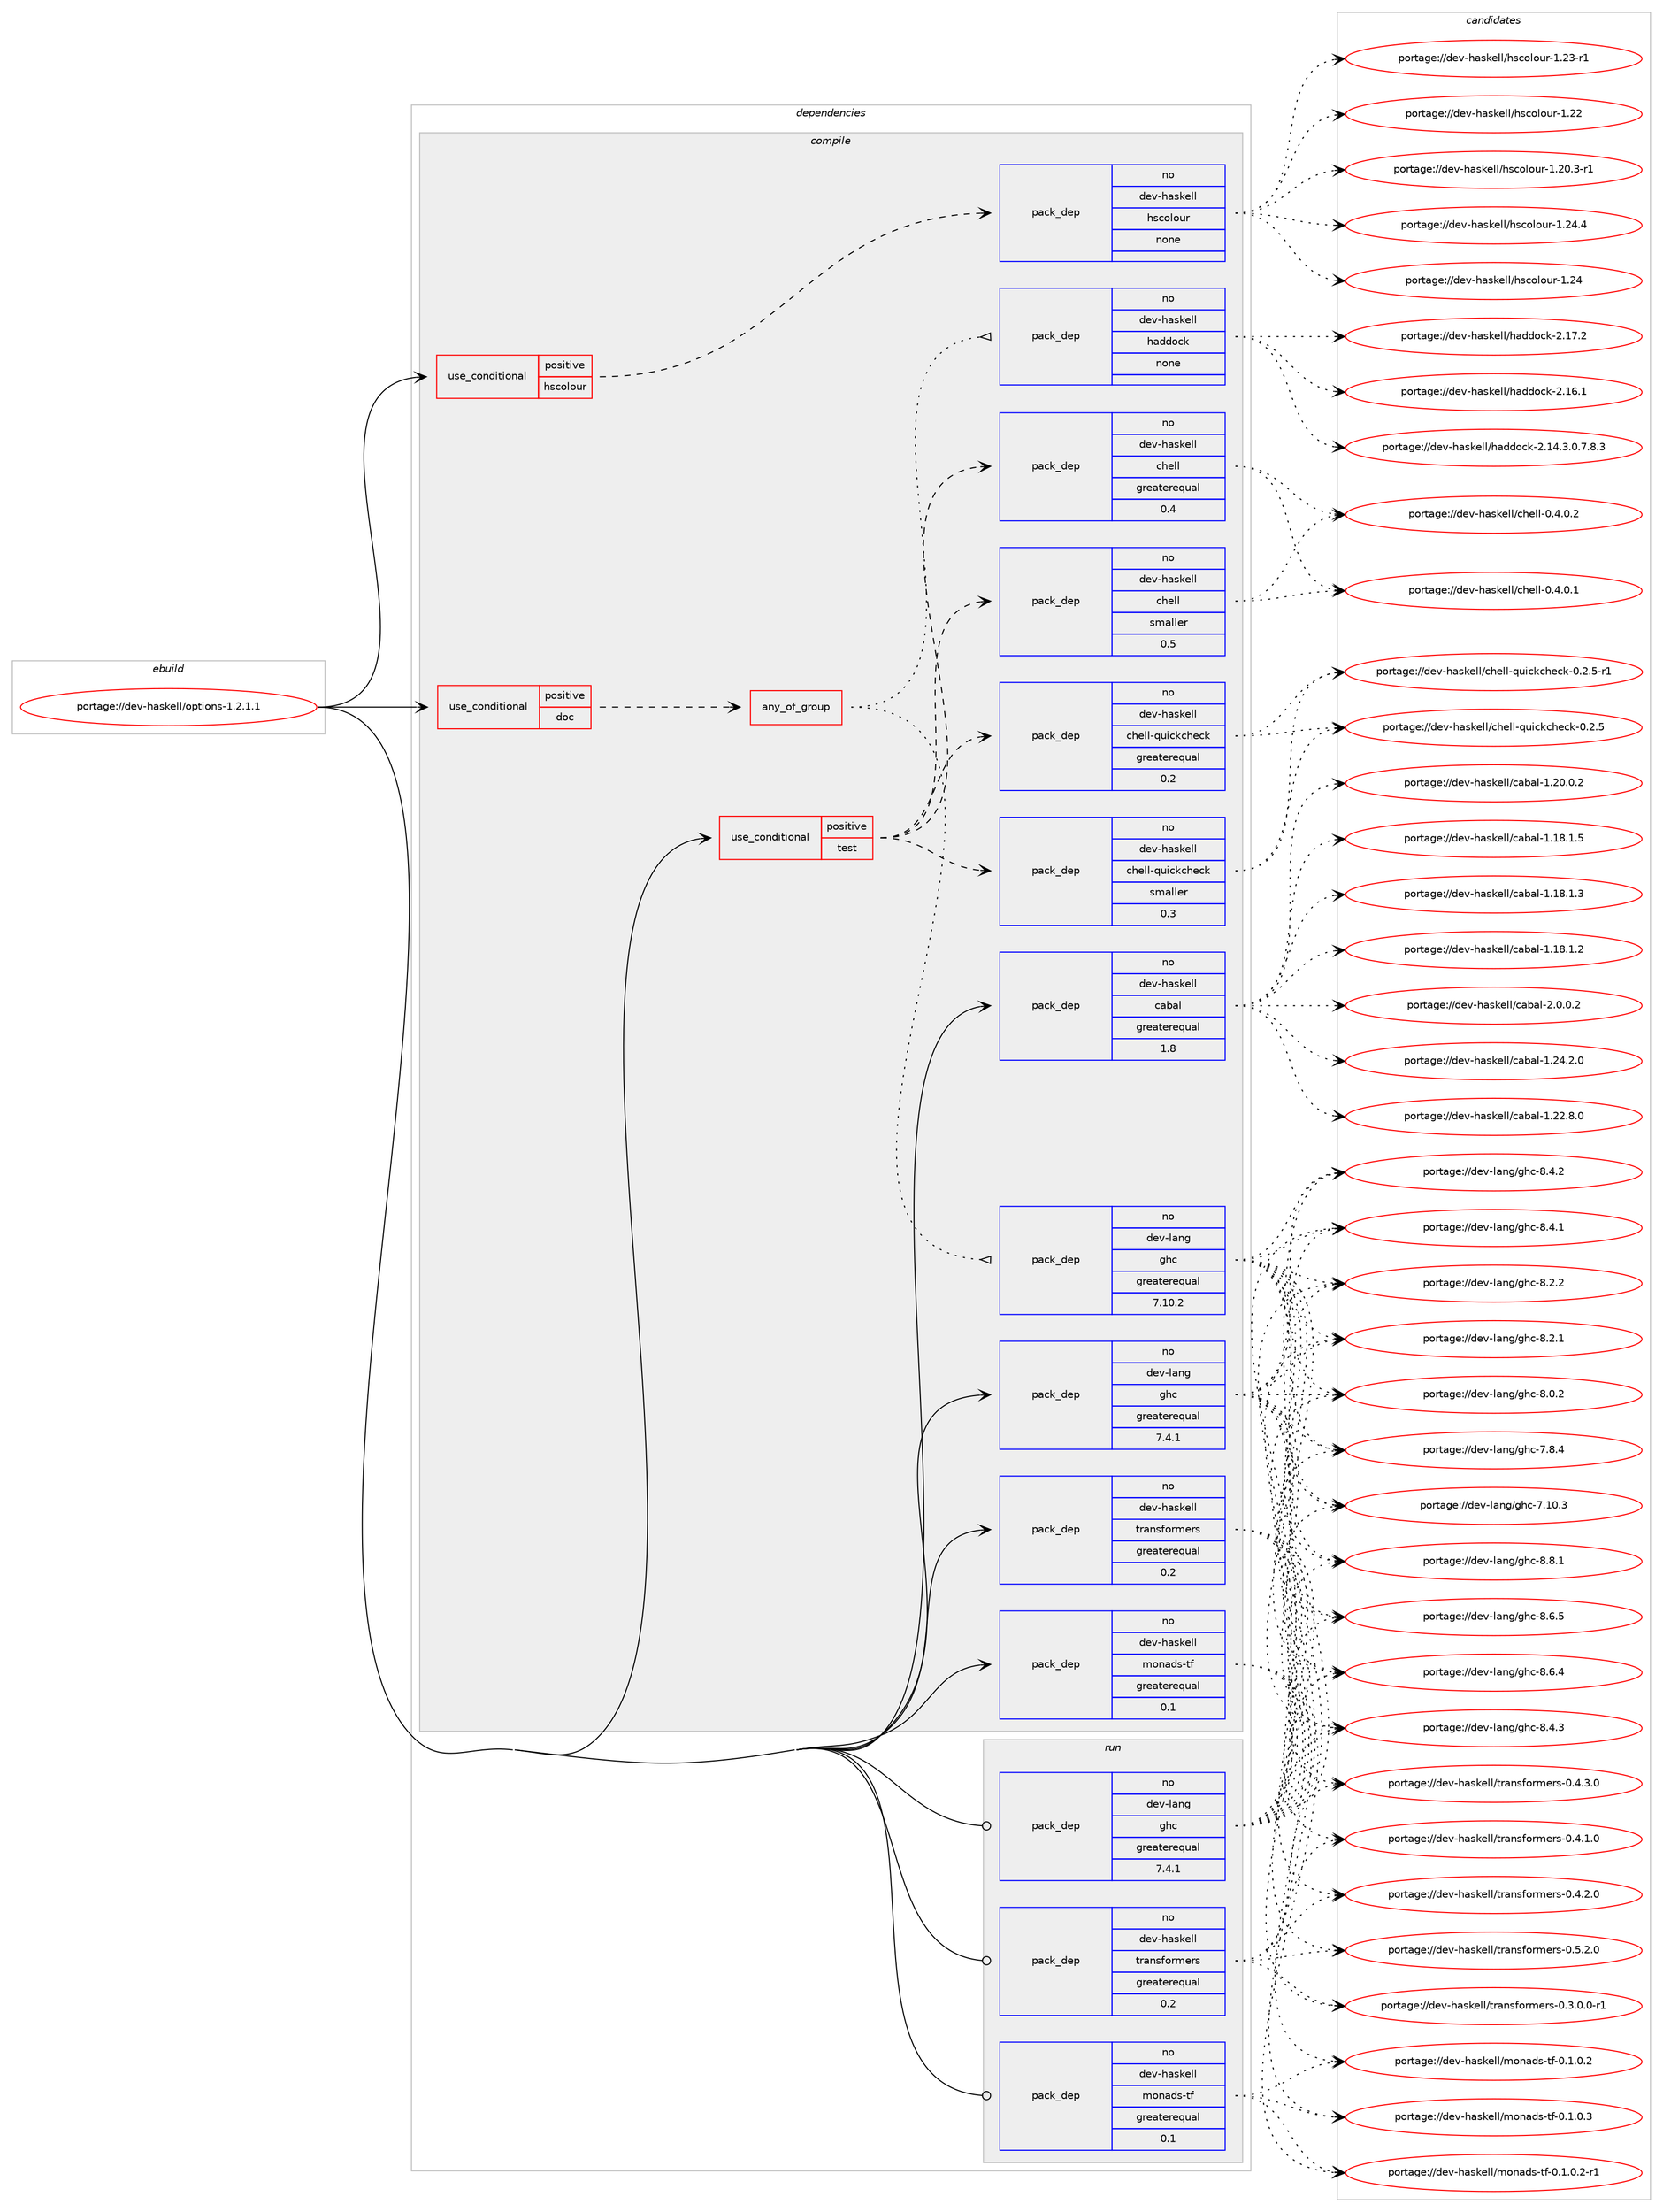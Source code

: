 digraph prolog {

# *************
# Graph options
# *************

newrank=true;
concentrate=true;
compound=true;
graph [rankdir=LR,fontname=Helvetica,fontsize=10,ranksep=1.5];#, ranksep=2.5, nodesep=0.2];
edge  [arrowhead=vee];
node  [fontname=Helvetica,fontsize=10];

# **********
# The ebuild
# **********

subgraph cluster_leftcol {
color=gray;
rank=same;
label=<<i>ebuild</i>>;
id [label="portage://dev-haskell/options-1.2.1.1", color=red, width=4, href="../dev-haskell/options-1.2.1.1.svg"];
}

# ****************
# The dependencies
# ****************

subgraph cluster_midcol {
color=gray;
label=<<i>dependencies</i>>;
subgraph cluster_compile {
fillcolor="#eeeeee";
style=filled;
label=<<i>compile</i>>;
subgraph cond132453 {
dependency550149 [label=<<TABLE BORDER="0" CELLBORDER="1" CELLSPACING="0" CELLPADDING="4"><TR><TD ROWSPAN="3" CELLPADDING="10">use_conditional</TD></TR><TR><TD>positive</TD></TR><TR><TD>doc</TD></TR></TABLE>>, shape=none, color=red];
subgraph any5969 {
dependency550150 [label=<<TABLE BORDER="0" CELLBORDER="1" CELLSPACING="0" CELLPADDING="4"><TR><TD CELLPADDING="10">any_of_group</TD></TR></TABLE>>, shape=none, color=red];subgraph pack411490 {
dependency550151 [label=<<TABLE BORDER="0" CELLBORDER="1" CELLSPACING="0" CELLPADDING="4" WIDTH="220"><TR><TD ROWSPAN="6" CELLPADDING="30">pack_dep</TD></TR><TR><TD WIDTH="110">no</TD></TR><TR><TD>dev-haskell</TD></TR><TR><TD>haddock</TD></TR><TR><TD>none</TD></TR><TR><TD></TD></TR></TABLE>>, shape=none, color=blue];
}
dependency550150:e -> dependency550151:w [weight=20,style="dotted",arrowhead="oinv"];
subgraph pack411491 {
dependency550152 [label=<<TABLE BORDER="0" CELLBORDER="1" CELLSPACING="0" CELLPADDING="4" WIDTH="220"><TR><TD ROWSPAN="6" CELLPADDING="30">pack_dep</TD></TR><TR><TD WIDTH="110">no</TD></TR><TR><TD>dev-lang</TD></TR><TR><TD>ghc</TD></TR><TR><TD>greaterequal</TD></TR><TR><TD>7.10.2</TD></TR></TABLE>>, shape=none, color=blue];
}
dependency550150:e -> dependency550152:w [weight=20,style="dotted",arrowhead="oinv"];
}
dependency550149:e -> dependency550150:w [weight=20,style="dashed",arrowhead="vee"];
}
id:e -> dependency550149:w [weight=20,style="solid",arrowhead="vee"];
subgraph cond132454 {
dependency550153 [label=<<TABLE BORDER="0" CELLBORDER="1" CELLSPACING="0" CELLPADDING="4"><TR><TD ROWSPAN="3" CELLPADDING="10">use_conditional</TD></TR><TR><TD>positive</TD></TR><TR><TD>hscolour</TD></TR></TABLE>>, shape=none, color=red];
subgraph pack411492 {
dependency550154 [label=<<TABLE BORDER="0" CELLBORDER="1" CELLSPACING="0" CELLPADDING="4" WIDTH="220"><TR><TD ROWSPAN="6" CELLPADDING="30">pack_dep</TD></TR><TR><TD WIDTH="110">no</TD></TR><TR><TD>dev-haskell</TD></TR><TR><TD>hscolour</TD></TR><TR><TD>none</TD></TR><TR><TD></TD></TR></TABLE>>, shape=none, color=blue];
}
dependency550153:e -> dependency550154:w [weight=20,style="dashed",arrowhead="vee"];
}
id:e -> dependency550153:w [weight=20,style="solid",arrowhead="vee"];
subgraph cond132455 {
dependency550155 [label=<<TABLE BORDER="0" CELLBORDER="1" CELLSPACING="0" CELLPADDING="4"><TR><TD ROWSPAN="3" CELLPADDING="10">use_conditional</TD></TR><TR><TD>positive</TD></TR><TR><TD>test</TD></TR></TABLE>>, shape=none, color=red];
subgraph pack411493 {
dependency550156 [label=<<TABLE BORDER="0" CELLBORDER="1" CELLSPACING="0" CELLPADDING="4" WIDTH="220"><TR><TD ROWSPAN="6" CELLPADDING="30">pack_dep</TD></TR><TR><TD WIDTH="110">no</TD></TR><TR><TD>dev-haskell</TD></TR><TR><TD>chell</TD></TR><TR><TD>greaterequal</TD></TR><TR><TD>0.4</TD></TR></TABLE>>, shape=none, color=blue];
}
dependency550155:e -> dependency550156:w [weight=20,style="dashed",arrowhead="vee"];
subgraph pack411494 {
dependency550157 [label=<<TABLE BORDER="0" CELLBORDER="1" CELLSPACING="0" CELLPADDING="4" WIDTH="220"><TR><TD ROWSPAN="6" CELLPADDING="30">pack_dep</TD></TR><TR><TD WIDTH="110">no</TD></TR><TR><TD>dev-haskell</TD></TR><TR><TD>chell</TD></TR><TR><TD>smaller</TD></TR><TR><TD>0.5</TD></TR></TABLE>>, shape=none, color=blue];
}
dependency550155:e -> dependency550157:w [weight=20,style="dashed",arrowhead="vee"];
subgraph pack411495 {
dependency550158 [label=<<TABLE BORDER="0" CELLBORDER="1" CELLSPACING="0" CELLPADDING="4" WIDTH="220"><TR><TD ROWSPAN="6" CELLPADDING="30">pack_dep</TD></TR><TR><TD WIDTH="110">no</TD></TR><TR><TD>dev-haskell</TD></TR><TR><TD>chell-quickcheck</TD></TR><TR><TD>greaterequal</TD></TR><TR><TD>0.2</TD></TR></TABLE>>, shape=none, color=blue];
}
dependency550155:e -> dependency550158:w [weight=20,style="dashed",arrowhead="vee"];
subgraph pack411496 {
dependency550159 [label=<<TABLE BORDER="0" CELLBORDER="1" CELLSPACING="0" CELLPADDING="4" WIDTH="220"><TR><TD ROWSPAN="6" CELLPADDING="30">pack_dep</TD></TR><TR><TD WIDTH="110">no</TD></TR><TR><TD>dev-haskell</TD></TR><TR><TD>chell-quickcheck</TD></TR><TR><TD>smaller</TD></TR><TR><TD>0.3</TD></TR></TABLE>>, shape=none, color=blue];
}
dependency550155:e -> dependency550159:w [weight=20,style="dashed",arrowhead="vee"];
}
id:e -> dependency550155:w [weight=20,style="solid",arrowhead="vee"];
subgraph pack411497 {
dependency550160 [label=<<TABLE BORDER="0" CELLBORDER="1" CELLSPACING="0" CELLPADDING="4" WIDTH="220"><TR><TD ROWSPAN="6" CELLPADDING="30">pack_dep</TD></TR><TR><TD WIDTH="110">no</TD></TR><TR><TD>dev-haskell</TD></TR><TR><TD>cabal</TD></TR><TR><TD>greaterequal</TD></TR><TR><TD>1.8</TD></TR></TABLE>>, shape=none, color=blue];
}
id:e -> dependency550160:w [weight=20,style="solid",arrowhead="vee"];
subgraph pack411498 {
dependency550161 [label=<<TABLE BORDER="0" CELLBORDER="1" CELLSPACING="0" CELLPADDING="4" WIDTH="220"><TR><TD ROWSPAN="6" CELLPADDING="30">pack_dep</TD></TR><TR><TD WIDTH="110">no</TD></TR><TR><TD>dev-haskell</TD></TR><TR><TD>monads-tf</TD></TR><TR><TD>greaterequal</TD></TR><TR><TD>0.1</TD></TR></TABLE>>, shape=none, color=blue];
}
id:e -> dependency550161:w [weight=20,style="solid",arrowhead="vee"];
subgraph pack411499 {
dependency550162 [label=<<TABLE BORDER="0" CELLBORDER="1" CELLSPACING="0" CELLPADDING="4" WIDTH="220"><TR><TD ROWSPAN="6" CELLPADDING="30">pack_dep</TD></TR><TR><TD WIDTH="110">no</TD></TR><TR><TD>dev-haskell</TD></TR><TR><TD>transformers</TD></TR><TR><TD>greaterequal</TD></TR><TR><TD>0.2</TD></TR></TABLE>>, shape=none, color=blue];
}
id:e -> dependency550162:w [weight=20,style="solid",arrowhead="vee"];
subgraph pack411500 {
dependency550163 [label=<<TABLE BORDER="0" CELLBORDER="1" CELLSPACING="0" CELLPADDING="4" WIDTH="220"><TR><TD ROWSPAN="6" CELLPADDING="30">pack_dep</TD></TR><TR><TD WIDTH="110">no</TD></TR><TR><TD>dev-lang</TD></TR><TR><TD>ghc</TD></TR><TR><TD>greaterequal</TD></TR><TR><TD>7.4.1</TD></TR></TABLE>>, shape=none, color=blue];
}
id:e -> dependency550163:w [weight=20,style="solid",arrowhead="vee"];
}
subgraph cluster_compileandrun {
fillcolor="#eeeeee";
style=filled;
label=<<i>compile and run</i>>;
}
subgraph cluster_run {
fillcolor="#eeeeee";
style=filled;
label=<<i>run</i>>;
subgraph pack411501 {
dependency550164 [label=<<TABLE BORDER="0" CELLBORDER="1" CELLSPACING="0" CELLPADDING="4" WIDTH="220"><TR><TD ROWSPAN="6" CELLPADDING="30">pack_dep</TD></TR><TR><TD WIDTH="110">no</TD></TR><TR><TD>dev-haskell</TD></TR><TR><TD>monads-tf</TD></TR><TR><TD>greaterequal</TD></TR><TR><TD>0.1</TD></TR></TABLE>>, shape=none, color=blue];
}
id:e -> dependency550164:w [weight=20,style="solid",arrowhead="odot"];
subgraph pack411502 {
dependency550165 [label=<<TABLE BORDER="0" CELLBORDER="1" CELLSPACING="0" CELLPADDING="4" WIDTH="220"><TR><TD ROWSPAN="6" CELLPADDING="30">pack_dep</TD></TR><TR><TD WIDTH="110">no</TD></TR><TR><TD>dev-haskell</TD></TR><TR><TD>transformers</TD></TR><TR><TD>greaterequal</TD></TR><TR><TD>0.2</TD></TR></TABLE>>, shape=none, color=blue];
}
id:e -> dependency550165:w [weight=20,style="solid",arrowhead="odot"];
subgraph pack411503 {
dependency550166 [label=<<TABLE BORDER="0" CELLBORDER="1" CELLSPACING="0" CELLPADDING="4" WIDTH="220"><TR><TD ROWSPAN="6" CELLPADDING="30">pack_dep</TD></TR><TR><TD WIDTH="110">no</TD></TR><TR><TD>dev-lang</TD></TR><TR><TD>ghc</TD></TR><TR><TD>greaterequal</TD></TR><TR><TD>7.4.1</TD></TR></TABLE>>, shape=none, color=blue];
}
id:e -> dependency550166:w [weight=20,style="solid",arrowhead="odot"];
}
}

# **************
# The candidates
# **************

subgraph cluster_choices {
rank=same;
color=gray;
label=<<i>candidates</i>>;

subgraph choice411490 {
color=black;
nodesep=1;
choice100101118451049711510710110810847104971001001119910745504649554650 [label="portage://dev-haskell/haddock-2.17.2", color=red, width=4,href="../dev-haskell/haddock-2.17.2.svg"];
choice100101118451049711510710110810847104971001001119910745504649544649 [label="portage://dev-haskell/haddock-2.16.1", color=red, width=4,href="../dev-haskell/haddock-2.16.1.svg"];
choice1001011184510497115107101108108471049710010011199107455046495246514648465546564651 [label="portage://dev-haskell/haddock-2.14.3.0.7.8.3", color=red, width=4,href="../dev-haskell/haddock-2.14.3.0.7.8.3.svg"];
dependency550151:e -> choice100101118451049711510710110810847104971001001119910745504649554650:w [style=dotted,weight="100"];
dependency550151:e -> choice100101118451049711510710110810847104971001001119910745504649544649:w [style=dotted,weight="100"];
dependency550151:e -> choice1001011184510497115107101108108471049710010011199107455046495246514648465546564651:w [style=dotted,weight="100"];
}
subgraph choice411491 {
color=black;
nodesep=1;
choice10010111845108971101034710310499455646564649 [label="portage://dev-lang/ghc-8.8.1", color=red, width=4,href="../dev-lang/ghc-8.8.1.svg"];
choice10010111845108971101034710310499455646544653 [label="portage://dev-lang/ghc-8.6.5", color=red, width=4,href="../dev-lang/ghc-8.6.5.svg"];
choice10010111845108971101034710310499455646544652 [label="portage://dev-lang/ghc-8.6.4", color=red, width=4,href="../dev-lang/ghc-8.6.4.svg"];
choice10010111845108971101034710310499455646524651 [label="portage://dev-lang/ghc-8.4.3", color=red, width=4,href="../dev-lang/ghc-8.4.3.svg"];
choice10010111845108971101034710310499455646524650 [label="portage://dev-lang/ghc-8.4.2", color=red, width=4,href="../dev-lang/ghc-8.4.2.svg"];
choice10010111845108971101034710310499455646524649 [label="portage://dev-lang/ghc-8.4.1", color=red, width=4,href="../dev-lang/ghc-8.4.1.svg"];
choice10010111845108971101034710310499455646504650 [label="portage://dev-lang/ghc-8.2.2", color=red, width=4,href="../dev-lang/ghc-8.2.2.svg"];
choice10010111845108971101034710310499455646504649 [label="portage://dev-lang/ghc-8.2.1", color=red, width=4,href="../dev-lang/ghc-8.2.1.svg"];
choice10010111845108971101034710310499455646484650 [label="portage://dev-lang/ghc-8.0.2", color=red, width=4,href="../dev-lang/ghc-8.0.2.svg"];
choice10010111845108971101034710310499455546564652 [label="portage://dev-lang/ghc-7.8.4", color=red, width=4,href="../dev-lang/ghc-7.8.4.svg"];
choice1001011184510897110103471031049945554649484651 [label="portage://dev-lang/ghc-7.10.3", color=red, width=4,href="../dev-lang/ghc-7.10.3.svg"];
dependency550152:e -> choice10010111845108971101034710310499455646564649:w [style=dotted,weight="100"];
dependency550152:e -> choice10010111845108971101034710310499455646544653:w [style=dotted,weight="100"];
dependency550152:e -> choice10010111845108971101034710310499455646544652:w [style=dotted,weight="100"];
dependency550152:e -> choice10010111845108971101034710310499455646524651:w [style=dotted,weight="100"];
dependency550152:e -> choice10010111845108971101034710310499455646524650:w [style=dotted,weight="100"];
dependency550152:e -> choice10010111845108971101034710310499455646524649:w [style=dotted,weight="100"];
dependency550152:e -> choice10010111845108971101034710310499455646504650:w [style=dotted,weight="100"];
dependency550152:e -> choice10010111845108971101034710310499455646504649:w [style=dotted,weight="100"];
dependency550152:e -> choice10010111845108971101034710310499455646484650:w [style=dotted,weight="100"];
dependency550152:e -> choice10010111845108971101034710310499455546564652:w [style=dotted,weight="100"];
dependency550152:e -> choice1001011184510897110103471031049945554649484651:w [style=dotted,weight="100"];
}
subgraph choice411492 {
color=black;
nodesep=1;
choice1001011184510497115107101108108471041159911110811111711445494650524652 [label="portage://dev-haskell/hscolour-1.24.4", color=red, width=4,href="../dev-haskell/hscolour-1.24.4.svg"];
choice100101118451049711510710110810847104115991111081111171144549465052 [label="portage://dev-haskell/hscolour-1.24", color=red, width=4,href="../dev-haskell/hscolour-1.24.svg"];
choice1001011184510497115107101108108471041159911110811111711445494650514511449 [label="portage://dev-haskell/hscolour-1.23-r1", color=red, width=4,href="../dev-haskell/hscolour-1.23-r1.svg"];
choice100101118451049711510710110810847104115991111081111171144549465050 [label="portage://dev-haskell/hscolour-1.22", color=red, width=4,href="../dev-haskell/hscolour-1.22.svg"];
choice10010111845104971151071011081084710411599111108111117114454946504846514511449 [label="portage://dev-haskell/hscolour-1.20.3-r1", color=red, width=4,href="../dev-haskell/hscolour-1.20.3-r1.svg"];
dependency550154:e -> choice1001011184510497115107101108108471041159911110811111711445494650524652:w [style=dotted,weight="100"];
dependency550154:e -> choice100101118451049711510710110810847104115991111081111171144549465052:w [style=dotted,weight="100"];
dependency550154:e -> choice1001011184510497115107101108108471041159911110811111711445494650514511449:w [style=dotted,weight="100"];
dependency550154:e -> choice100101118451049711510710110810847104115991111081111171144549465050:w [style=dotted,weight="100"];
dependency550154:e -> choice10010111845104971151071011081084710411599111108111117114454946504846514511449:w [style=dotted,weight="100"];
}
subgraph choice411493 {
color=black;
nodesep=1;
choice100101118451049711510710110810847991041011081084548465246484650 [label="portage://dev-haskell/chell-0.4.0.2", color=red, width=4,href="../dev-haskell/chell-0.4.0.2.svg"];
choice100101118451049711510710110810847991041011081084548465246484649 [label="portage://dev-haskell/chell-0.4.0.1", color=red, width=4,href="../dev-haskell/chell-0.4.0.1.svg"];
dependency550156:e -> choice100101118451049711510710110810847991041011081084548465246484650:w [style=dotted,weight="100"];
dependency550156:e -> choice100101118451049711510710110810847991041011081084548465246484649:w [style=dotted,weight="100"];
}
subgraph choice411494 {
color=black;
nodesep=1;
choice100101118451049711510710110810847991041011081084548465246484650 [label="portage://dev-haskell/chell-0.4.0.2", color=red, width=4,href="../dev-haskell/chell-0.4.0.2.svg"];
choice100101118451049711510710110810847991041011081084548465246484649 [label="portage://dev-haskell/chell-0.4.0.1", color=red, width=4,href="../dev-haskell/chell-0.4.0.1.svg"];
dependency550157:e -> choice100101118451049711510710110810847991041011081084548465246484650:w [style=dotted,weight="100"];
dependency550157:e -> choice100101118451049711510710110810847991041011081084548465246484649:w [style=dotted,weight="100"];
}
subgraph choice411495 {
color=black;
nodesep=1;
choice10010111845104971151071011081084799104101108108451131171059910799104101991074548465046534511449 [label="portage://dev-haskell/chell-quickcheck-0.2.5-r1", color=red, width=4,href="../dev-haskell/chell-quickcheck-0.2.5-r1.svg"];
choice1001011184510497115107101108108479910410110810845113117105991079910410199107454846504653 [label="portage://dev-haskell/chell-quickcheck-0.2.5", color=red, width=4,href="../dev-haskell/chell-quickcheck-0.2.5.svg"];
dependency550158:e -> choice10010111845104971151071011081084799104101108108451131171059910799104101991074548465046534511449:w [style=dotted,weight="100"];
dependency550158:e -> choice1001011184510497115107101108108479910410110810845113117105991079910410199107454846504653:w [style=dotted,weight="100"];
}
subgraph choice411496 {
color=black;
nodesep=1;
choice10010111845104971151071011081084799104101108108451131171059910799104101991074548465046534511449 [label="portage://dev-haskell/chell-quickcheck-0.2.5-r1", color=red, width=4,href="../dev-haskell/chell-quickcheck-0.2.5-r1.svg"];
choice1001011184510497115107101108108479910410110810845113117105991079910410199107454846504653 [label="portage://dev-haskell/chell-quickcheck-0.2.5", color=red, width=4,href="../dev-haskell/chell-quickcheck-0.2.5.svg"];
dependency550159:e -> choice10010111845104971151071011081084799104101108108451131171059910799104101991074548465046534511449:w [style=dotted,weight="100"];
dependency550159:e -> choice1001011184510497115107101108108479910410110810845113117105991079910410199107454846504653:w [style=dotted,weight="100"];
}
subgraph choice411497 {
color=black;
nodesep=1;
choice100101118451049711510710110810847999798971084550464846484650 [label="portage://dev-haskell/cabal-2.0.0.2", color=red, width=4,href="../dev-haskell/cabal-2.0.0.2.svg"];
choice10010111845104971151071011081084799979897108454946505246504648 [label="portage://dev-haskell/cabal-1.24.2.0", color=red, width=4,href="../dev-haskell/cabal-1.24.2.0.svg"];
choice10010111845104971151071011081084799979897108454946505046564648 [label="portage://dev-haskell/cabal-1.22.8.0", color=red, width=4,href="../dev-haskell/cabal-1.22.8.0.svg"];
choice10010111845104971151071011081084799979897108454946504846484650 [label="portage://dev-haskell/cabal-1.20.0.2", color=red, width=4,href="../dev-haskell/cabal-1.20.0.2.svg"];
choice10010111845104971151071011081084799979897108454946495646494653 [label="portage://dev-haskell/cabal-1.18.1.5", color=red, width=4,href="../dev-haskell/cabal-1.18.1.5.svg"];
choice10010111845104971151071011081084799979897108454946495646494651 [label="portage://dev-haskell/cabal-1.18.1.3", color=red, width=4,href="../dev-haskell/cabal-1.18.1.3.svg"];
choice10010111845104971151071011081084799979897108454946495646494650 [label="portage://dev-haskell/cabal-1.18.1.2", color=red, width=4,href="../dev-haskell/cabal-1.18.1.2.svg"];
dependency550160:e -> choice100101118451049711510710110810847999798971084550464846484650:w [style=dotted,weight="100"];
dependency550160:e -> choice10010111845104971151071011081084799979897108454946505246504648:w [style=dotted,weight="100"];
dependency550160:e -> choice10010111845104971151071011081084799979897108454946505046564648:w [style=dotted,weight="100"];
dependency550160:e -> choice10010111845104971151071011081084799979897108454946504846484650:w [style=dotted,weight="100"];
dependency550160:e -> choice10010111845104971151071011081084799979897108454946495646494653:w [style=dotted,weight="100"];
dependency550160:e -> choice10010111845104971151071011081084799979897108454946495646494651:w [style=dotted,weight="100"];
dependency550160:e -> choice10010111845104971151071011081084799979897108454946495646494650:w [style=dotted,weight="100"];
}
subgraph choice411498 {
color=black;
nodesep=1;
choice10010111845104971151071011081084710911111097100115451161024548464946484651 [label="portage://dev-haskell/monads-tf-0.1.0.3", color=red, width=4,href="../dev-haskell/monads-tf-0.1.0.3.svg"];
choice100101118451049711510710110810847109111110971001154511610245484649464846504511449 [label="portage://dev-haskell/monads-tf-0.1.0.2-r1", color=red, width=4,href="../dev-haskell/monads-tf-0.1.0.2-r1.svg"];
choice10010111845104971151071011081084710911111097100115451161024548464946484650 [label="portage://dev-haskell/monads-tf-0.1.0.2", color=red, width=4,href="../dev-haskell/monads-tf-0.1.0.2.svg"];
dependency550161:e -> choice10010111845104971151071011081084710911111097100115451161024548464946484651:w [style=dotted,weight="100"];
dependency550161:e -> choice100101118451049711510710110810847109111110971001154511610245484649464846504511449:w [style=dotted,weight="100"];
dependency550161:e -> choice10010111845104971151071011081084710911111097100115451161024548464946484650:w [style=dotted,weight="100"];
}
subgraph choice411499 {
color=black;
nodesep=1;
choice100101118451049711510710110810847116114971101151021111141091011141154548465346504648 [label="portage://dev-haskell/transformers-0.5.2.0", color=red, width=4,href="../dev-haskell/transformers-0.5.2.0.svg"];
choice100101118451049711510710110810847116114971101151021111141091011141154548465246514648 [label="portage://dev-haskell/transformers-0.4.3.0", color=red, width=4,href="../dev-haskell/transformers-0.4.3.0.svg"];
choice100101118451049711510710110810847116114971101151021111141091011141154548465246504648 [label="portage://dev-haskell/transformers-0.4.2.0", color=red, width=4,href="../dev-haskell/transformers-0.4.2.0.svg"];
choice100101118451049711510710110810847116114971101151021111141091011141154548465246494648 [label="portage://dev-haskell/transformers-0.4.1.0", color=red, width=4,href="../dev-haskell/transformers-0.4.1.0.svg"];
choice1001011184510497115107101108108471161149711011510211111410910111411545484651464846484511449 [label="portage://dev-haskell/transformers-0.3.0.0-r1", color=red, width=4,href="../dev-haskell/transformers-0.3.0.0-r1.svg"];
dependency550162:e -> choice100101118451049711510710110810847116114971101151021111141091011141154548465346504648:w [style=dotted,weight="100"];
dependency550162:e -> choice100101118451049711510710110810847116114971101151021111141091011141154548465246514648:w [style=dotted,weight="100"];
dependency550162:e -> choice100101118451049711510710110810847116114971101151021111141091011141154548465246504648:w [style=dotted,weight="100"];
dependency550162:e -> choice100101118451049711510710110810847116114971101151021111141091011141154548465246494648:w [style=dotted,weight="100"];
dependency550162:e -> choice1001011184510497115107101108108471161149711011510211111410910111411545484651464846484511449:w [style=dotted,weight="100"];
}
subgraph choice411500 {
color=black;
nodesep=1;
choice10010111845108971101034710310499455646564649 [label="portage://dev-lang/ghc-8.8.1", color=red, width=4,href="../dev-lang/ghc-8.8.1.svg"];
choice10010111845108971101034710310499455646544653 [label="portage://dev-lang/ghc-8.6.5", color=red, width=4,href="../dev-lang/ghc-8.6.5.svg"];
choice10010111845108971101034710310499455646544652 [label="portage://dev-lang/ghc-8.6.4", color=red, width=4,href="../dev-lang/ghc-8.6.4.svg"];
choice10010111845108971101034710310499455646524651 [label="portage://dev-lang/ghc-8.4.3", color=red, width=4,href="../dev-lang/ghc-8.4.3.svg"];
choice10010111845108971101034710310499455646524650 [label="portage://dev-lang/ghc-8.4.2", color=red, width=4,href="../dev-lang/ghc-8.4.2.svg"];
choice10010111845108971101034710310499455646524649 [label="portage://dev-lang/ghc-8.4.1", color=red, width=4,href="../dev-lang/ghc-8.4.1.svg"];
choice10010111845108971101034710310499455646504650 [label="portage://dev-lang/ghc-8.2.2", color=red, width=4,href="../dev-lang/ghc-8.2.2.svg"];
choice10010111845108971101034710310499455646504649 [label="portage://dev-lang/ghc-8.2.1", color=red, width=4,href="../dev-lang/ghc-8.2.1.svg"];
choice10010111845108971101034710310499455646484650 [label="portage://dev-lang/ghc-8.0.2", color=red, width=4,href="../dev-lang/ghc-8.0.2.svg"];
choice10010111845108971101034710310499455546564652 [label="portage://dev-lang/ghc-7.8.4", color=red, width=4,href="../dev-lang/ghc-7.8.4.svg"];
choice1001011184510897110103471031049945554649484651 [label="portage://dev-lang/ghc-7.10.3", color=red, width=4,href="../dev-lang/ghc-7.10.3.svg"];
dependency550163:e -> choice10010111845108971101034710310499455646564649:w [style=dotted,weight="100"];
dependency550163:e -> choice10010111845108971101034710310499455646544653:w [style=dotted,weight="100"];
dependency550163:e -> choice10010111845108971101034710310499455646544652:w [style=dotted,weight="100"];
dependency550163:e -> choice10010111845108971101034710310499455646524651:w [style=dotted,weight="100"];
dependency550163:e -> choice10010111845108971101034710310499455646524650:w [style=dotted,weight="100"];
dependency550163:e -> choice10010111845108971101034710310499455646524649:w [style=dotted,weight="100"];
dependency550163:e -> choice10010111845108971101034710310499455646504650:w [style=dotted,weight="100"];
dependency550163:e -> choice10010111845108971101034710310499455646504649:w [style=dotted,weight="100"];
dependency550163:e -> choice10010111845108971101034710310499455646484650:w [style=dotted,weight="100"];
dependency550163:e -> choice10010111845108971101034710310499455546564652:w [style=dotted,weight="100"];
dependency550163:e -> choice1001011184510897110103471031049945554649484651:w [style=dotted,weight="100"];
}
subgraph choice411501 {
color=black;
nodesep=1;
choice10010111845104971151071011081084710911111097100115451161024548464946484651 [label="portage://dev-haskell/monads-tf-0.1.0.3", color=red, width=4,href="../dev-haskell/monads-tf-0.1.0.3.svg"];
choice100101118451049711510710110810847109111110971001154511610245484649464846504511449 [label="portage://dev-haskell/monads-tf-0.1.0.2-r1", color=red, width=4,href="../dev-haskell/monads-tf-0.1.0.2-r1.svg"];
choice10010111845104971151071011081084710911111097100115451161024548464946484650 [label="portage://dev-haskell/monads-tf-0.1.0.2", color=red, width=4,href="../dev-haskell/monads-tf-0.1.0.2.svg"];
dependency550164:e -> choice10010111845104971151071011081084710911111097100115451161024548464946484651:w [style=dotted,weight="100"];
dependency550164:e -> choice100101118451049711510710110810847109111110971001154511610245484649464846504511449:w [style=dotted,weight="100"];
dependency550164:e -> choice10010111845104971151071011081084710911111097100115451161024548464946484650:w [style=dotted,weight="100"];
}
subgraph choice411502 {
color=black;
nodesep=1;
choice100101118451049711510710110810847116114971101151021111141091011141154548465346504648 [label="portage://dev-haskell/transformers-0.5.2.0", color=red, width=4,href="../dev-haskell/transformers-0.5.2.0.svg"];
choice100101118451049711510710110810847116114971101151021111141091011141154548465246514648 [label="portage://dev-haskell/transformers-0.4.3.0", color=red, width=4,href="../dev-haskell/transformers-0.4.3.0.svg"];
choice100101118451049711510710110810847116114971101151021111141091011141154548465246504648 [label="portage://dev-haskell/transformers-0.4.2.0", color=red, width=4,href="../dev-haskell/transformers-0.4.2.0.svg"];
choice100101118451049711510710110810847116114971101151021111141091011141154548465246494648 [label="portage://dev-haskell/transformers-0.4.1.0", color=red, width=4,href="../dev-haskell/transformers-0.4.1.0.svg"];
choice1001011184510497115107101108108471161149711011510211111410910111411545484651464846484511449 [label="portage://dev-haskell/transformers-0.3.0.0-r1", color=red, width=4,href="../dev-haskell/transformers-0.3.0.0-r1.svg"];
dependency550165:e -> choice100101118451049711510710110810847116114971101151021111141091011141154548465346504648:w [style=dotted,weight="100"];
dependency550165:e -> choice100101118451049711510710110810847116114971101151021111141091011141154548465246514648:w [style=dotted,weight="100"];
dependency550165:e -> choice100101118451049711510710110810847116114971101151021111141091011141154548465246504648:w [style=dotted,weight="100"];
dependency550165:e -> choice100101118451049711510710110810847116114971101151021111141091011141154548465246494648:w [style=dotted,weight="100"];
dependency550165:e -> choice1001011184510497115107101108108471161149711011510211111410910111411545484651464846484511449:w [style=dotted,weight="100"];
}
subgraph choice411503 {
color=black;
nodesep=1;
choice10010111845108971101034710310499455646564649 [label="portage://dev-lang/ghc-8.8.1", color=red, width=4,href="../dev-lang/ghc-8.8.1.svg"];
choice10010111845108971101034710310499455646544653 [label="portage://dev-lang/ghc-8.6.5", color=red, width=4,href="../dev-lang/ghc-8.6.5.svg"];
choice10010111845108971101034710310499455646544652 [label="portage://dev-lang/ghc-8.6.4", color=red, width=4,href="../dev-lang/ghc-8.6.4.svg"];
choice10010111845108971101034710310499455646524651 [label="portage://dev-lang/ghc-8.4.3", color=red, width=4,href="../dev-lang/ghc-8.4.3.svg"];
choice10010111845108971101034710310499455646524650 [label="portage://dev-lang/ghc-8.4.2", color=red, width=4,href="../dev-lang/ghc-8.4.2.svg"];
choice10010111845108971101034710310499455646524649 [label="portage://dev-lang/ghc-8.4.1", color=red, width=4,href="../dev-lang/ghc-8.4.1.svg"];
choice10010111845108971101034710310499455646504650 [label="portage://dev-lang/ghc-8.2.2", color=red, width=4,href="../dev-lang/ghc-8.2.2.svg"];
choice10010111845108971101034710310499455646504649 [label="portage://dev-lang/ghc-8.2.1", color=red, width=4,href="../dev-lang/ghc-8.2.1.svg"];
choice10010111845108971101034710310499455646484650 [label="portage://dev-lang/ghc-8.0.2", color=red, width=4,href="../dev-lang/ghc-8.0.2.svg"];
choice10010111845108971101034710310499455546564652 [label="portage://dev-lang/ghc-7.8.4", color=red, width=4,href="../dev-lang/ghc-7.8.4.svg"];
choice1001011184510897110103471031049945554649484651 [label="portage://dev-lang/ghc-7.10.3", color=red, width=4,href="../dev-lang/ghc-7.10.3.svg"];
dependency550166:e -> choice10010111845108971101034710310499455646564649:w [style=dotted,weight="100"];
dependency550166:e -> choice10010111845108971101034710310499455646544653:w [style=dotted,weight="100"];
dependency550166:e -> choice10010111845108971101034710310499455646544652:w [style=dotted,weight="100"];
dependency550166:e -> choice10010111845108971101034710310499455646524651:w [style=dotted,weight="100"];
dependency550166:e -> choice10010111845108971101034710310499455646524650:w [style=dotted,weight="100"];
dependency550166:e -> choice10010111845108971101034710310499455646524649:w [style=dotted,weight="100"];
dependency550166:e -> choice10010111845108971101034710310499455646504650:w [style=dotted,weight="100"];
dependency550166:e -> choice10010111845108971101034710310499455646504649:w [style=dotted,weight="100"];
dependency550166:e -> choice10010111845108971101034710310499455646484650:w [style=dotted,weight="100"];
dependency550166:e -> choice10010111845108971101034710310499455546564652:w [style=dotted,weight="100"];
dependency550166:e -> choice1001011184510897110103471031049945554649484651:w [style=dotted,weight="100"];
}
}

}
